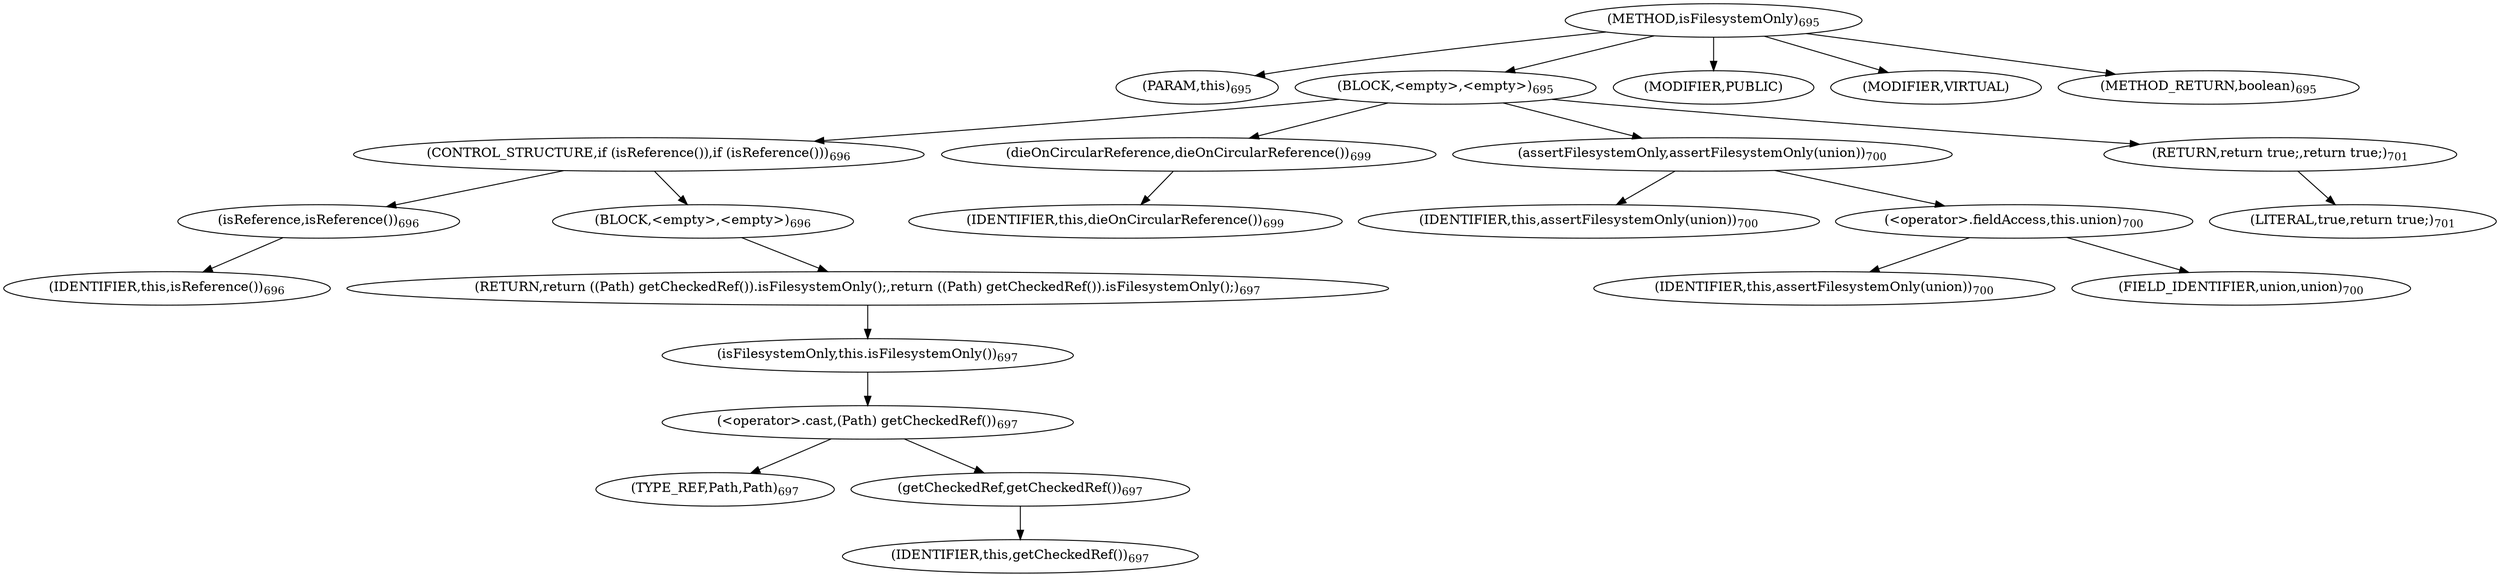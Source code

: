digraph "isFilesystemOnly" {  
"1522" [label = <(METHOD,isFilesystemOnly)<SUB>695</SUB>> ]
"156" [label = <(PARAM,this)<SUB>695</SUB>> ]
"1523" [label = <(BLOCK,&lt;empty&gt;,&lt;empty&gt;)<SUB>695</SUB>> ]
"1524" [label = <(CONTROL_STRUCTURE,if (isReference()),if (isReference()))<SUB>696</SUB>> ]
"1525" [label = <(isReference,isReference())<SUB>696</SUB>> ]
"155" [label = <(IDENTIFIER,this,isReference())<SUB>696</SUB>> ]
"1526" [label = <(BLOCK,&lt;empty&gt;,&lt;empty&gt;)<SUB>696</SUB>> ]
"1527" [label = <(RETURN,return ((Path) getCheckedRef()).isFilesystemOnly();,return ((Path) getCheckedRef()).isFilesystemOnly();)<SUB>697</SUB>> ]
"1528" [label = <(isFilesystemOnly,this.isFilesystemOnly())<SUB>697</SUB>> ]
"1529" [label = <(&lt;operator&gt;.cast,(Path) getCheckedRef())<SUB>697</SUB>> ]
"1530" [label = <(TYPE_REF,Path,Path)<SUB>697</SUB>> ]
"1531" [label = <(getCheckedRef,getCheckedRef())<SUB>697</SUB>> ]
"157" [label = <(IDENTIFIER,this,getCheckedRef())<SUB>697</SUB>> ]
"1532" [label = <(dieOnCircularReference,dieOnCircularReference())<SUB>699</SUB>> ]
"158" [label = <(IDENTIFIER,this,dieOnCircularReference())<SUB>699</SUB>> ]
"1533" [label = <(assertFilesystemOnly,assertFilesystemOnly(union))<SUB>700</SUB>> ]
"159" [label = <(IDENTIFIER,this,assertFilesystemOnly(union))<SUB>700</SUB>> ]
"1534" [label = <(&lt;operator&gt;.fieldAccess,this.union)<SUB>700</SUB>> ]
"1535" [label = <(IDENTIFIER,this,assertFilesystemOnly(union))<SUB>700</SUB>> ]
"1536" [label = <(FIELD_IDENTIFIER,union,union)<SUB>700</SUB>> ]
"1537" [label = <(RETURN,return true;,return true;)<SUB>701</SUB>> ]
"1538" [label = <(LITERAL,true,return true;)<SUB>701</SUB>> ]
"1539" [label = <(MODIFIER,PUBLIC)> ]
"1540" [label = <(MODIFIER,VIRTUAL)> ]
"1541" [label = <(METHOD_RETURN,boolean)<SUB>695</SUB>> ]
  "1522" -> "156" 
  "1522" -> "1523" 
  "1522" -> "1539" 
  "1522" -> "1540" 
  "1522" -> "1541" 
  "1523" -> "1524" 
  "1523" -> "1532" 
  "1523" -> "1533" 
  "1523" -> "1537" 
  "1524" -> "1525" 
  "1524" -> "1526" 
  "1525" -> "155" 
  "1526" -> "1527" 
  "1527" -> "1528" 
  "1528" -> "1529" 
  "1529" -> "1530" 
  "1529" -> "1531" 
  "1531" -> "157" 
  "1532" -> "158" 
  "1533" -> "159" 
  "1533" -> "1534" 
  "1534" -> "1535" 
  "1534" -> "1536" 
  "1537" -> "1538" 
}
